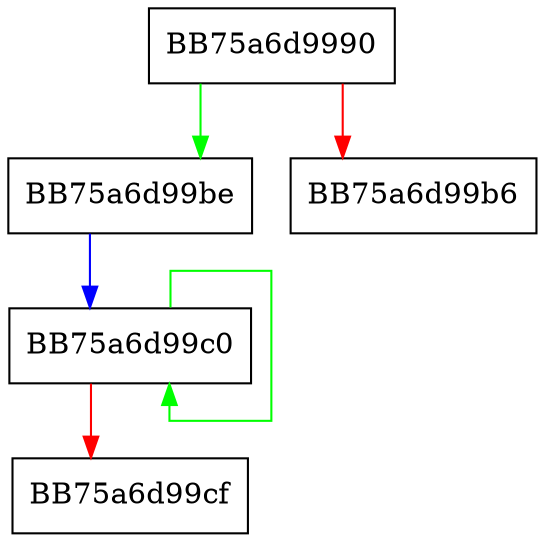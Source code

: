 digraph SSE_pslld_NQ {
  node [shape="box"];
  graph [splines=ortho];
  BB75a6d9990 -> BB75a6d99be [color="green"];
  BB75a6d9990 -> BB75a6d99b6 [color="red"];
  BB75a6d99be -> BB75a6d99c0 [color="blue"];
  BB75a6d99c0 -> BB75a6d99c0 [color="green"];
  BB75a6d99c0 -> BB75a6d99cf [color="red"];
}